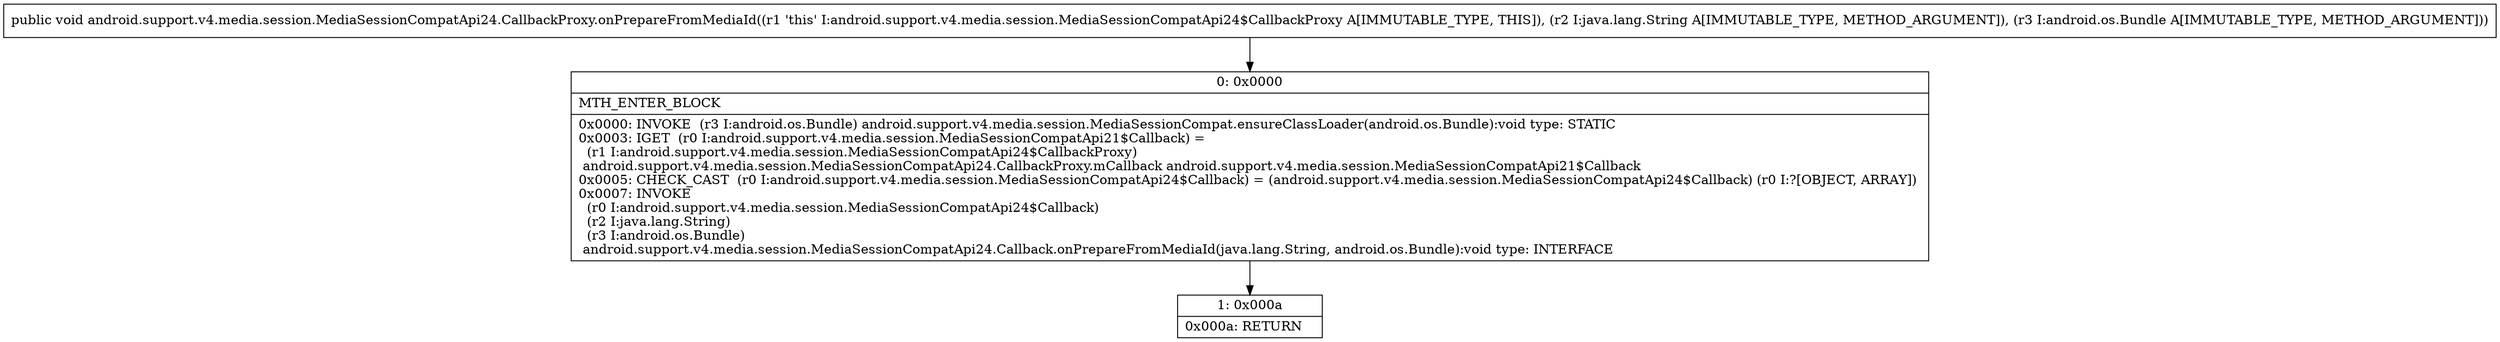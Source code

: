 digraph "CFG forandroid.support.v4.media.session.MediaSessionCompatApi24.CallbackProxy.onPrepareFromMediaId(Ljava\/lang\/String;Landroid\/os\/Bundle;)V" {
Node_0 [shape=record,label="{0\:\ 0x0000|MTH_ENTER_BLOCK\l|0x0000: INVOKE  (r3 I:android.os.Bundle) android.support.v4.media.session.MediaSessionCompat.ensureClassLoader(android.os.Bundle):void type: STATIC \l0x0003: IGET  (r0 I:android.support.v4.media.session.MediaSessionCompatApi21$Callback) = \l  (r1 I:android.support.v4.media.session.MediaSessionCompatApi24$CallbackProxy)\l android.support.v4.media.session.MediaSessionCompatApi24.CallbackProxy.mCallback android.support.v4.media.session.MediaSessionCompatApi21$Callback \l0x0005: CHECK_CAST  (r0 I:android.support.v4.media.session.MediaSessionCompatApi24$Callback) = (android.support.v4.media.session.MediaSessionCompatApi24$Callback) (r0 I:?[OBJECT, ARRAY]) \l0x0007: INVOKE  \l  (r0 I:android.support.v4.media.session.MediaSessionCompatApi24$Callback)\l  (r2 I:java.lang.String)\l  (r3 I:android.os.Bundle)\l android.support.v4.media.session.MediaSessionCompatApi24.Callback.onPrepareFromMediaId(java.lang.String, android.os.Bundle):void type: INTERFACE \l}"];
Node_1 [shape=record,label="{1\:\ 0x000a|0x000a: RETURN   \l}"];
MethodNode[shape=record,label="{public void android.support.v4.media.session.MediaSessionCompatApi24.CallbackProxy.onPrepareFromMediaId((r1 'this' I:android.support.v4.media.session.MediaSessionCompatApi24$CallbackProxy A[IMMUTABLE_TYPE, THIS]), (r2 I:java.lang.String A[IMMUTABLE_TYPE, METHOD_ARGUMENT]), (r3 I:android.os.Bundle A[IMMUTABLE_TYPE, METHOD_ARGUMENT])) }"];
MethodNode -> Node_0;
Node_0 -> Node_1;
}

